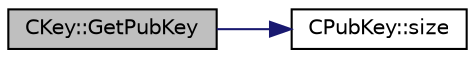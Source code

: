 digraph "CKey::GetPubKey"
{
 // LATEX_PDF_SIZE
  edge [fontname="Helvetica",fontsize="10",labelfontname="Helvetica",labelfontsize="10"];
  node [fontname="Helvetica",fontsize="10",shape=record];
  rankdir="LR";
  Node3 [label="CKey::GetPubKey",height=0.2,width=0.4,color="black", fillcolor="grey75", style="filled", fontcolor="black",tooltip=" "];
  Node3 -> Node4 [color="midnightblue",fontsize="10",style="solid"];
  Node4 [label="CPubKey::size",height=0.2,width=0.4,color="black", fillcolor="white", style="filled",URL="$class_c_pub_key.html#a6bb28fcf0a5f799c69f5b7269363b309",tooltip="Simple read-only vector-like interface to the pubkey data."];
}
